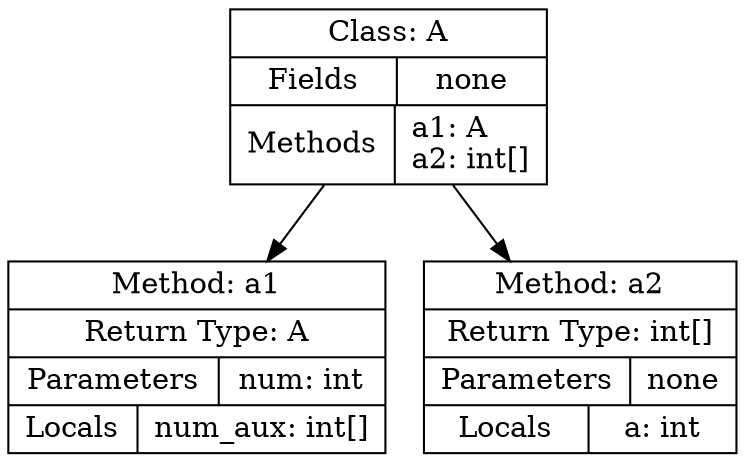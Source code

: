 digraph SymbolTable {
  node [shape=record];
  A [label="{Class: A|{Fields|none}|{Methods|a1: A\la2: int[]}}"];
  A_a1 [label="{Method: a1|Return Type: A|{Parameters|num: int}|{Locals|num_aux: int[]}}"];
  A -> A_a1;
  A_a2 [label="{Method: a2|Return Type: int[]|{Parameters|none}|{Locals|a: int}}"];
  A -> A_a2;
}
